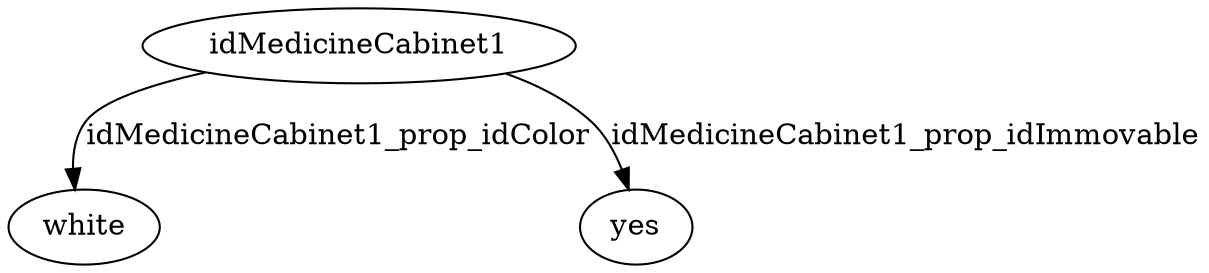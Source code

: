 strict digraph  {
idMedicineCabinet1 [node_type=entity_node, root=root];
white;
yes;
idMedicineCabinet1 -> white  [edge_type=property, label=idMedicineCabinet1_prop_idColor];
idMedicineCabinet1 -> yes  [edge_type=property, label=idMedicineCabinet1_prop_idImmovable];
}
